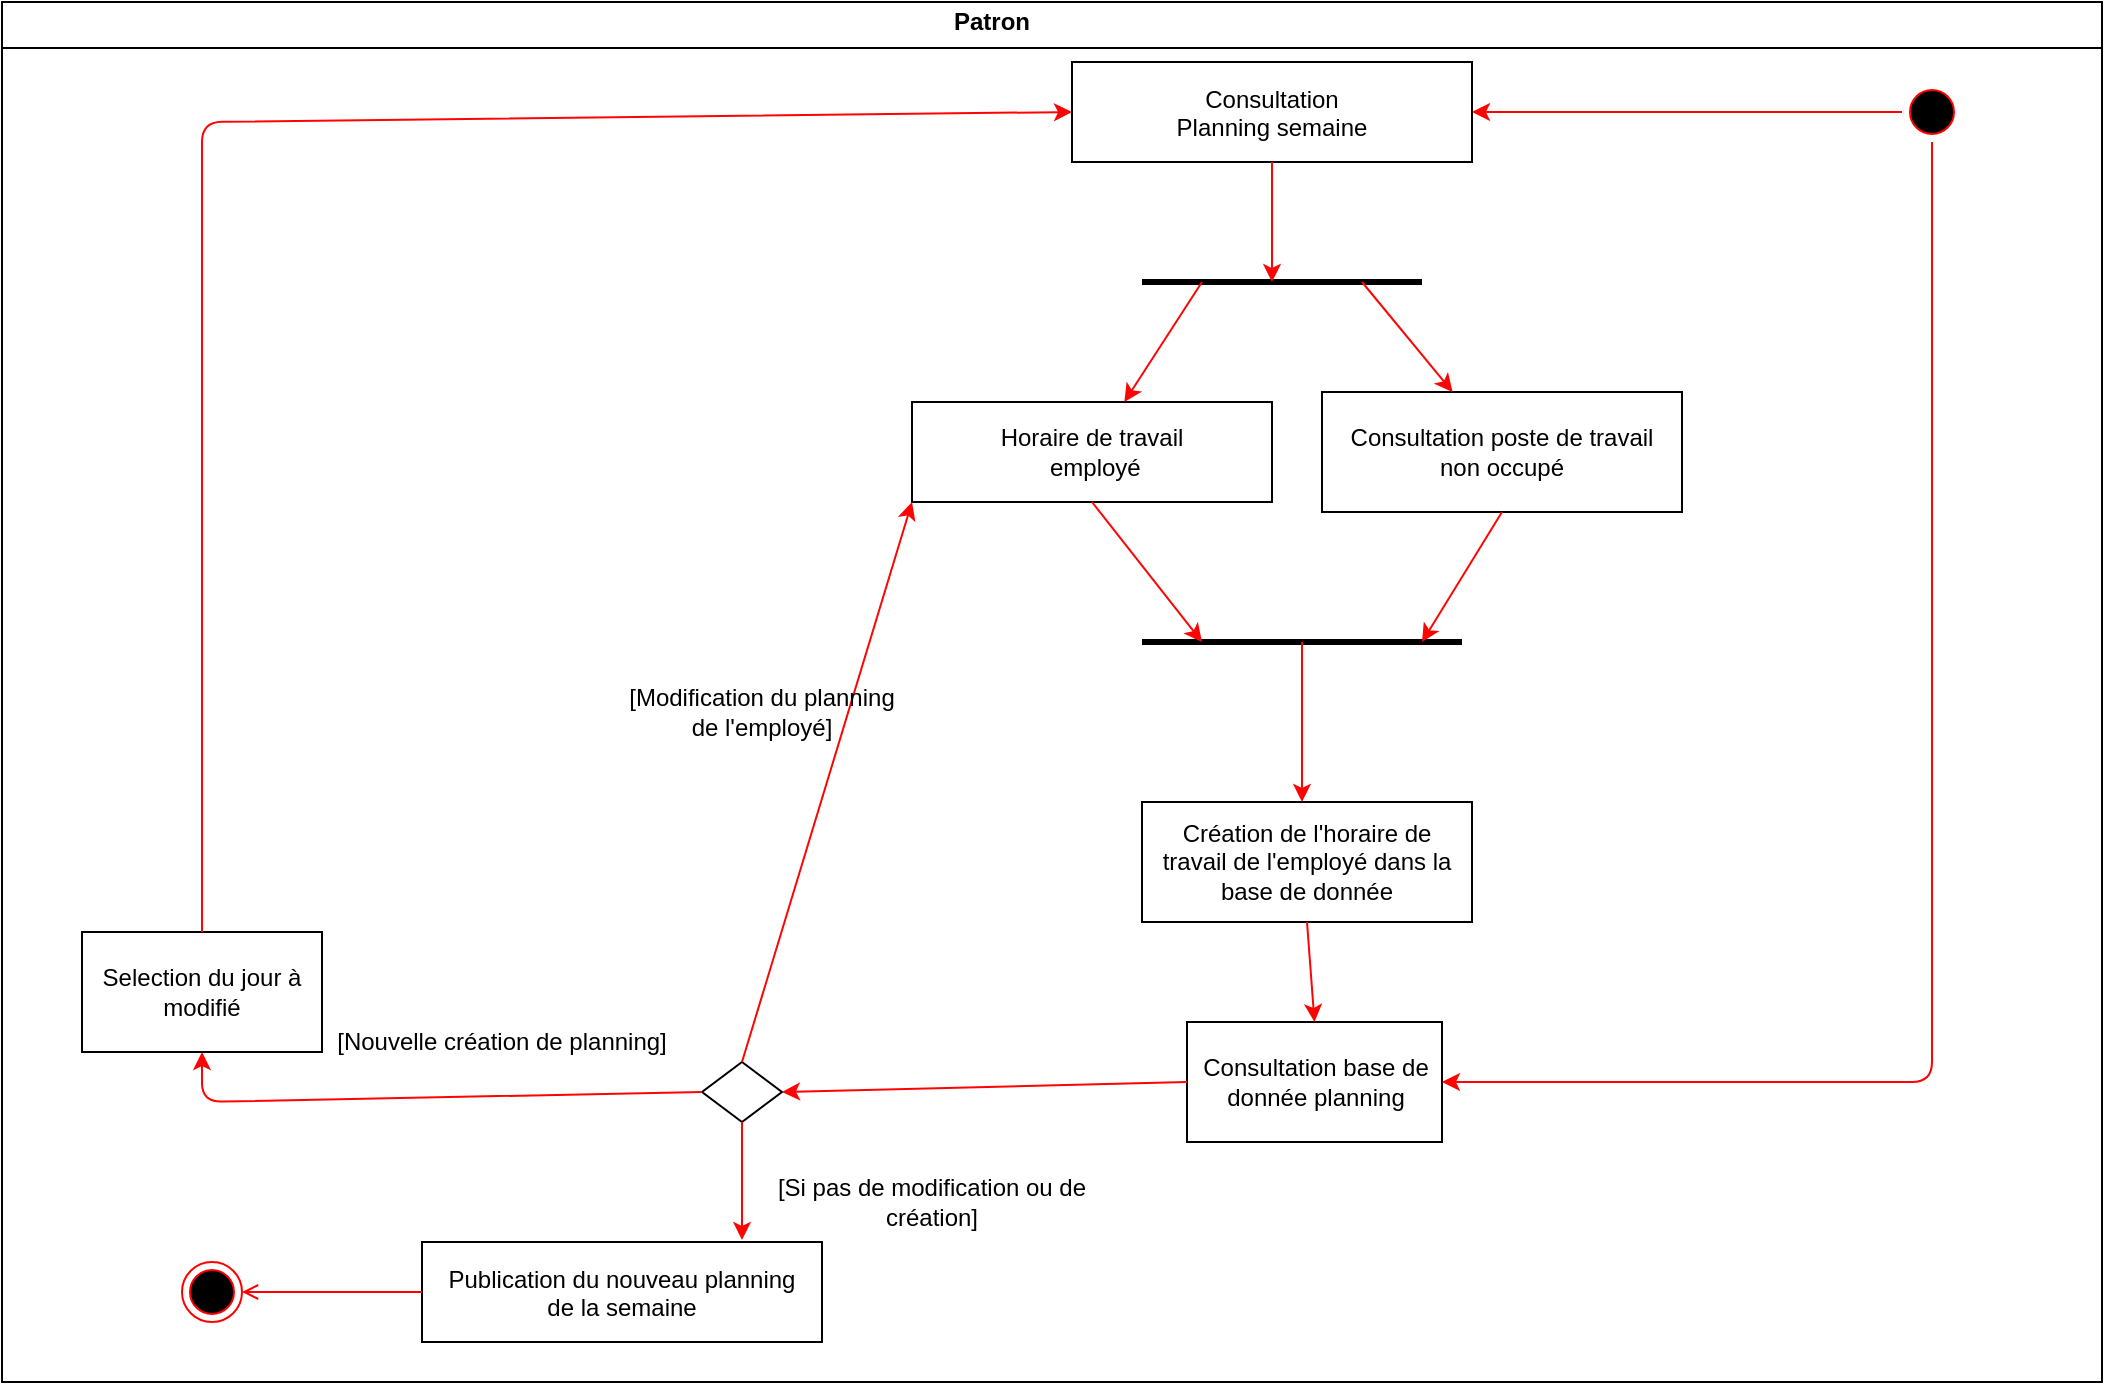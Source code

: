 <mxfile version="14.5.0" type="github">
  <diagram name="Page-1" id="e7e014a7-5840-1c2e-5031-d8a46d1fe8dd">
    <mxGraphModel dx="1422" dy="762" grid="1" gridSize="10" guides="1" tooltips="1" connect="1" arrows="1" fold="1" page="1" pageScale="1" pageWidth="1169" pageHeight="826" background="#ffffff" math="0" shadow="0">
      <root>
        <mxCell id="0" />
        <mxCell id="1" parent="0" />
        <mxCell id="2" value="" style="swimlane;whiteSpace=wrap" parent="1" vertex="1">
          <mxGeometry x="60" y="30" width="1050" height="690" as="geometry">
            <mxRectangle x="164.5" y="128" width="70" height="23" as="alternateBounds" />
          </mxGeometry>
        </mxCell>
        <mxCell id="5" value="" style="ellipse;shape=startState;fillColor=#000000;strokeColor=#ff0000;" parent="2" vertex="1">
          <mxGeometry x="950" y="40" width="30" height="30" as="geometry" />
        </mxCell>
        <mxCell id="iwGw23g79Ynoken7nTGs-50" value="Patron" style="text;html=1;strokeColor=none;fillColor=none;align=center;verticalAlign=middle;whiteSpace=wrap;rounded=0;fontStyle=1" parent="2" vertex="1">
          <mxGeometry x="455" width="80" height="20" as="geometry" />
        </mxCell>
        <mxCell id="BvZRqW3vgYd0YjKImMTd-14" value="Consultation&#xa;Planning semaine" style="" parent="2" vertex="1">
          <mxGeometry x="535" y="30" width="200" height="50" as="geometry" />
        </mxCell>
        <mxCell id="BvZRqW3vgYd0YjKImMTd-21" value="Publication du nouveau planning&#xa;de la semaine" style="" parent="2" vertex="1">
          <mxGeometry x="210" y="620" width="200" height="50" as="geometry" />
        </mxCell>
        <mxCell id="BvZRqW3vgYd0YjKImMTd-27" value="" style="ellipse;html=1;shape=endState;fillColor=#000000;strokeColor=#ff0000;" parent="2" vertex="1">
          <mxGeometry x="90" y="630" width="30" height="30" as="geometry" />
        </mxCell>
        <mxCell id="BvZRqW3vgYd0YjKImMTd-26" value="" style="endArrow=open;strokeColor=#FF0000;endFill=1;rounded=0;exitX=0;exitY=0.5;exitDx=0;exitDy=0;" parent="2" source="BvZRqW3vgYd0YjKImMTd-21" target="BvZRqW3vgYd0YjKImMTd-27" edge="1">
          <mxGeometry relative="1" as="geometry">
            <mxPoint x="414.375" y="380" as="sourcePoint" />
            <mxPoint x="460" y="650" as="targetPoint" />
          </mxGeometry>
        </mxCell>
        <mxCell id="xg423kxhPh0gaYo6nAil-15" value="Horaire de travail&lt;br&gt;&amp;nbsp;employé" style="rounded=0;whiteSpace=wrap;html=1;" vertex="1" parent="2">
          <mxGeometry x="455" y="200" width="180" height="50" as="geometry" />
        </mxCell>
        <mxCell id="xg423kxhPh0gaYo6nAil-16" value="Consultation poste de travail&lt;br&gt;non occupé" style="rounded=0;whiteSpace=wrap;html=1;" vertex="1" parent="2">
          <mxGeometry x="660" y="195" width="180" height="60" as="geometry" />
        </mxCell>
        <mxCell id="xg423kxhPh0gaYo6nAil-19" value="" style="endArrow=none;html=1;strokeWidth=3;" edge="1" parent="2">
          <mxGeometry width="50" height="50" relative="1" as="geometry">
            <mxPoint x="570" y="140" as="sourcePoint" />
            <mxPoint x="710" y="140" as="targetPoint" />
          </mxGeometry>
        </mxCell>
        <mxCell id="xg423kxhPh0gaYo6nAil-23" value="" style="endArrow=classic;html=1;strokeWidth=1;strokeColor=#FF0303;" edge="1" parent="2" target="xg423kxhPh0gaYo6nAil-16">
          <mxGeometry width="50" height="50" relative="1" as="geometry">
            <mxPoint x="680" y="140" as="sourcePoint" />
            <mxPoint x="690" y="140" as="targetPoint" />
          </mxGeometry>
        </mxCell>
        <mxCell id="xg423kxhPh0gaYo6nAil-22" value="" style="endArrow=classic;html=1;strokeWidth=1;strokeColor=#FF0303;" edge="1" parent="2" target="xg423kxhPh0gaYo6nAil-15">
          <mxGeometry width="50" height="50" relative="1" as="geometry">
            <mxPoint x="600" y="140" as="sourcePoint" />
            <mxPoint x="580" y="140" as="targetPoint" />
          </mxGeometry>
        </mxCell>
        <mxCell id="xg423kxhPh0gaYo6nAil-27" value="" style="endArrow=none;html=1;strokeWidth=3;" edge="1" parent="2">
          <mxGeometry width="50" height="50" relative="1" as="geometry">
            <mxPoint x="570" y="320" as="sourcePoint" />
            <mxPoint x="730" y="320" as="targetPoint" />
          </mxGeometry>
        </mxCell>
        <mxCell id="xg423kxhPh0gaYo6nAil-29" value="Création de l&#39;horaire de&lt;br&gt;travail de l&#39;employé dans la&lt;br&gt;base de donnée" style="rounded=0;whiteSpace=wrap;html=1;" vertex="1" parent="2">
          <mxGeometry x="570" y="400" width="165" height="60" as="geometry" />
        </mxCell>
        <mxCell id="xg423kxhPh0gaYo6nAil-30" value="Consultation base de&lt;br&gt;donnée planning" style="rounded=0;whiteSpace=wrap;html=1;" vertex="1" parent="2">
          <mxGeometry x="592.5" y="510" width="127.5" height="60" as="geometry" />
        </mxCell>
        <mxCell id="xg423kxhPh0gaYo6nAil-31" value="" style="endArrow=classic;html=1;strokeColor=#FF0303;strokeWidth=1;entryX=0.5;entryY=0;entryDx=0;entryDy=0;exitX=0.5;exitY=1;exitDx=0;exitDy=0;" edge="1" parent="2" source="xg423kxhPh0gaYo6nAil-29" target="xg423kxhPh0gaYo6nAil-30">
          <mxGeometry width="50" height="50" relative="1" as="geometry">
            <mxPoint x="660" y="330" as="sourcePoint" />
            <mxPoint x="660" y="410" as="targetPoint" />
          </mxGeometry>
        </mxCell>
        <mxCell id="xg423kxhPh0gaYo6nAil-34" value="" style="rhombus;whiteSpace=wrap;html=1;" vertex="1" parent="2">
          <mxGeometry x="350" y="530" width="40" height="30" as="geometry" />
        </mxCell>
        <mxCell id="xg423kxhPh0gaYo6nAil-37" value="" style="endArrow=classic;html=1;strokeColor=#FF0303;strokeWidth=1;exitX=0.5;exitY=1;exitDx=0;exitDy=0;entryX=0.8;entryY=-0.02;entryDx=0;entryDy=0;entryPerimeter=0;" edge="1" parent="2" source="xg423kxhPh0gaYo6nAil-34" target="BvZRqW3vgYd0YjKImMTd-21">
          <mxGeometry width="50" height="50" relative="1" as="geometry">
            <mxPoint x="368.224" y="543.832" as="sourcePoint" />
            <mxPoint x="170" y="440" as="targetPoint" />
          </mxGeometry>
        </mxCell>
        <mxCell id="xg423kxhPh0gaYo6nAil-38" value="[Si pas de modification ou de création]" style="text;html=1;strokeColor=none;fillColor=none;align=center;verticalAlign=middle;whiteSpace=wrap;rounded=0;" vertex="1" parent="2">
          <mxGeometry x="370" y="590" width="190" height="20" as="geometry" />
        </mxCell>
        <mxCell id="xg423kxhPh0gaYo6nAil-36" value="" style="endArrow=classic;html=1;strokeColor=#FF0303;strokeWidth=1;entryX=0.5;entryY=1;entryDx=0;entryDy=0;exitX=0;exitY=0.5;exitDx=0;exitDy=0;" edge="1" parent="2" source="xg423kxhPh0gaYo6nAil-34" target="xg423kxhPh0gaYo6nAil-40">
          <mxGeometry width="50" height="50" relative="1" as="geometry">
            <mxPoint x="500" y="360" as="sourcePoint" />
            <mxPoint x="170" y="420" as="targetPoint" />
            <Array as="points">
              <mxPoint x="100" y="550" />
            </Array>
          </mxGeometry>
        </mxCell>
        <mxCell id="xg423kxhPh0gaYo6nAil-40" value="Selection du jour à&lt;br&gt;modifié" style="rounded=0;whiteSpace=wrap;html=1;" vertex="1" parent="2">
          <mxGeometry x="40" y="465" width="120" height="60" as="geometry" />
        </mxCell>
        <mxCell id="xg423kxhPh0gaYo6nAil-41" value="[Nouvelle création de planning]" style="text;html=1;strokeColor=none;fillColor=none;align=center;verticalAlign=middle;whiteSpace=wrap;rounded=0;" vertex="1" parent="2">
          <mxGeometry x="160" y="510" width="180" height="20" as="geometry" />
        </mxCell>
        <mxCell id="xg423kxhPh0gaYo6nAil-42" value="" style="endArrow=classic;html=1;strokeColor=#FF0303;strokeWidth=1;exitX=0.5;exitY=0;exitDx=0;exitDy=0;entryX=0;entryY=0.5;entryDx=0;entryDy=0;" edge="1" parent="2" source="xg423kxhPh0gaYo6nAil-40" target="BvZRqW3vgYd0YjKImMTd-14">
          <mxGeometry width="50" height="50" relative="1" as="geometry">
            <mxPoint x="249.17" y="300.123" as="sourcePoint" />
            <mxPoint x="100" y="130" as="targetPoint" />
            <Array as="points">
              <mxPoint x="100" y="60" />
            </Array>
          </mxGeometry>
        </mxCell>
        <mxCell id="xg423kxhPh0gaYo6nAil-32" value="" style="endArrow=classic;html=1;strokeColor=#FF0303;strokeWidth=1;exitX=0;exitY=0.5;exitDx=0;exitDy=0;entryX=1;entryY=0.5;entryDx=0;entryDy=0;" edge="1" parent="2" source="xg423kxhPh0gaYo6nAil-30" target="xg423kxhPh0gaYo6nAil-34">
          <mxGeometry width="50" height="50" relative="1" as="geometry">
            <mxPoint x="660" y="330" as="sourcePoint" />
            <mxPoint x="390" y="540" as="targetPoint" />
          </mxGeometry>
        </mxCell>
        <mxCell id="xg423kxhPh0gaYo6nAil-44" value="" style="endArrow=classic;html=1;strokeColor=#FF0303;strokeWidth=1;exitX=0.5;exitY=0;exitDx=0;exitDy=0;entryX=0;entryY=1;entryDx=0;entryDy=0;" edge="1" parent="2" source="xg423kxhPh0gaYo6nAil-34" target="xg423kxhPh0gaYo6nAil-15">
          <mxGeometry width="50" height="50" relative="1" as="geometry">
            <mxPoint x="500" y="330" as="sourcePoint" />
            <mxPoint x="550" y="280" as="targetPoint" />
          </mxGeometry>
        </mxCell>
        <mxCell id="xg423kxhPh0gaYo6nAil-45" value="[Modification du planning de l&#39;employé]" style="text;html=1;strokeColor=none;fillColor=none;align=center;verticalAlign=middle;whiteSpace=wrap;rounded=0;" vertex="1" parent="2">
          <mxGeometry x="310" y="340" width="140" height="30" as="geometry" />
        </mxCell>
        <mxCell id="xg423kxhPh0gaYo6nAil-46" value="" style="endArrow=classic;html=1;strokeColor=#FF0303;strokeWidth=1;entryX=1;entryY=0.5;entryDx=0;entryDy=0;exitX=0;exitY=0.5;exitDx=0;exitDy=0;" edge="1" parent="2" source="5" target="BvZRqW3vgYd0YjKImMTd-14">
          <mxGeometry width="50" height="50" relative="1" as="geometry">
            <mxPoint x="500" y="290" as="sourcePoint" />
            <mxPoint x="550" y="240" as="targetPoint" />
          </mxGeometry>
        </mxCell>
        <mxCell id="xg423kxhPh0gaYo6nAil-47" value="" style="endArrow=classic;html=1;strokeColor=#FF0303;strokeWidth=1;entryX=1;entryY=0.5;entryDx=0;entryDy=0;exitX=0.5;exitY=1;exitDx=0;exitDy=0;" edge="1" parent="2" source="5" target="xg423kxhPh0gaYo6nAil-30">
          <mxGeometry width="50" height="50" relative="1" as="geometry">
            <mxPoint x="960" y="65" as="sourcePoint" />
            <mxPoint x="745" y="65" as="targetPoint" />
            <Array as="points">
              <mxPoint x="965" y="540" />
            </Array>
          </mxGeometry>
        </mxCell>
        <mxCell id="xg423kxhPh0gaYo6nAil-24" value="" style="endArrow=classic;html=1;strokeWidth=1;strokeColor=#FF0303;exitX=0.5;exitY=1;exitDx=0;exitDy=0;" edge="1" parent="1" source="BvZRqW3vgYd0YjKImMTd-14">
          <mxGeometry width="50" height="50" relative="1" as="geometry">
            <mxPoint x="670" y="180" as="sourcePoint" />
            <mxPoint x="695" y="170" as="targetPoint" />
          </mxGeometry>
        </mxCell>
        <mxCell id="xg423kxhPh0gaYo6nAil-25" value="" style="endArrow=classic;html=1;strokeWidth=1;strokeColor=#FF0303;exitX=0.5;exitY=1;exitDx=0;exitDy=0;" edge="1" parent="1" source="xg423kxhPh0gaYo6nAil-16">
          <mxGeometry width="50" height="50" relative="1" as="geometry">
            <mxPoint x="750" y="180" as="sourcePoint" />
            <mxPoint x="770" y="350" as="targetPoint" />
          </mxGeometry>
        </mxCell>
        <mxCell id="xg423kxhPh0gaYo6nAil-26" value="" style="endArrow=classic;html=1;strokeWidth=1;strokeColor=#FF0303;exitX=0.5;exitY=1;exitDx=0;exitDy=0;" edge="1" parent="1" source="xg423kxhPh0gaYo6nAil-15">
          <mxGeometry width="50" height="50" relative="1" as="geometry">
            <mxPoint x="670" y="180" as="sourcePoint" />
            <mxPoint x="660" y="350" as="targetPoint" />
          </mxGeometry>
        </mxCell>
        <mxCell id="xg423kxhPh0gaYo6nAil-28" value="" style="endArrow=classic;html=1;strokeColor=#FF0303;strokeWidth=1;" edge="1" parent="1">
          <mxGeometry width="50" height="50" relative="1" as="geometry">
            <mxPoint x="710" y="350" as="sourcePoint" />
            <mxPoint x="710" y="430" as="targetPoint" />
          </mxGeometry>
        </mxCell>
      </root>
    </mxGraphModel>
  </diagram>
</mxfile>
